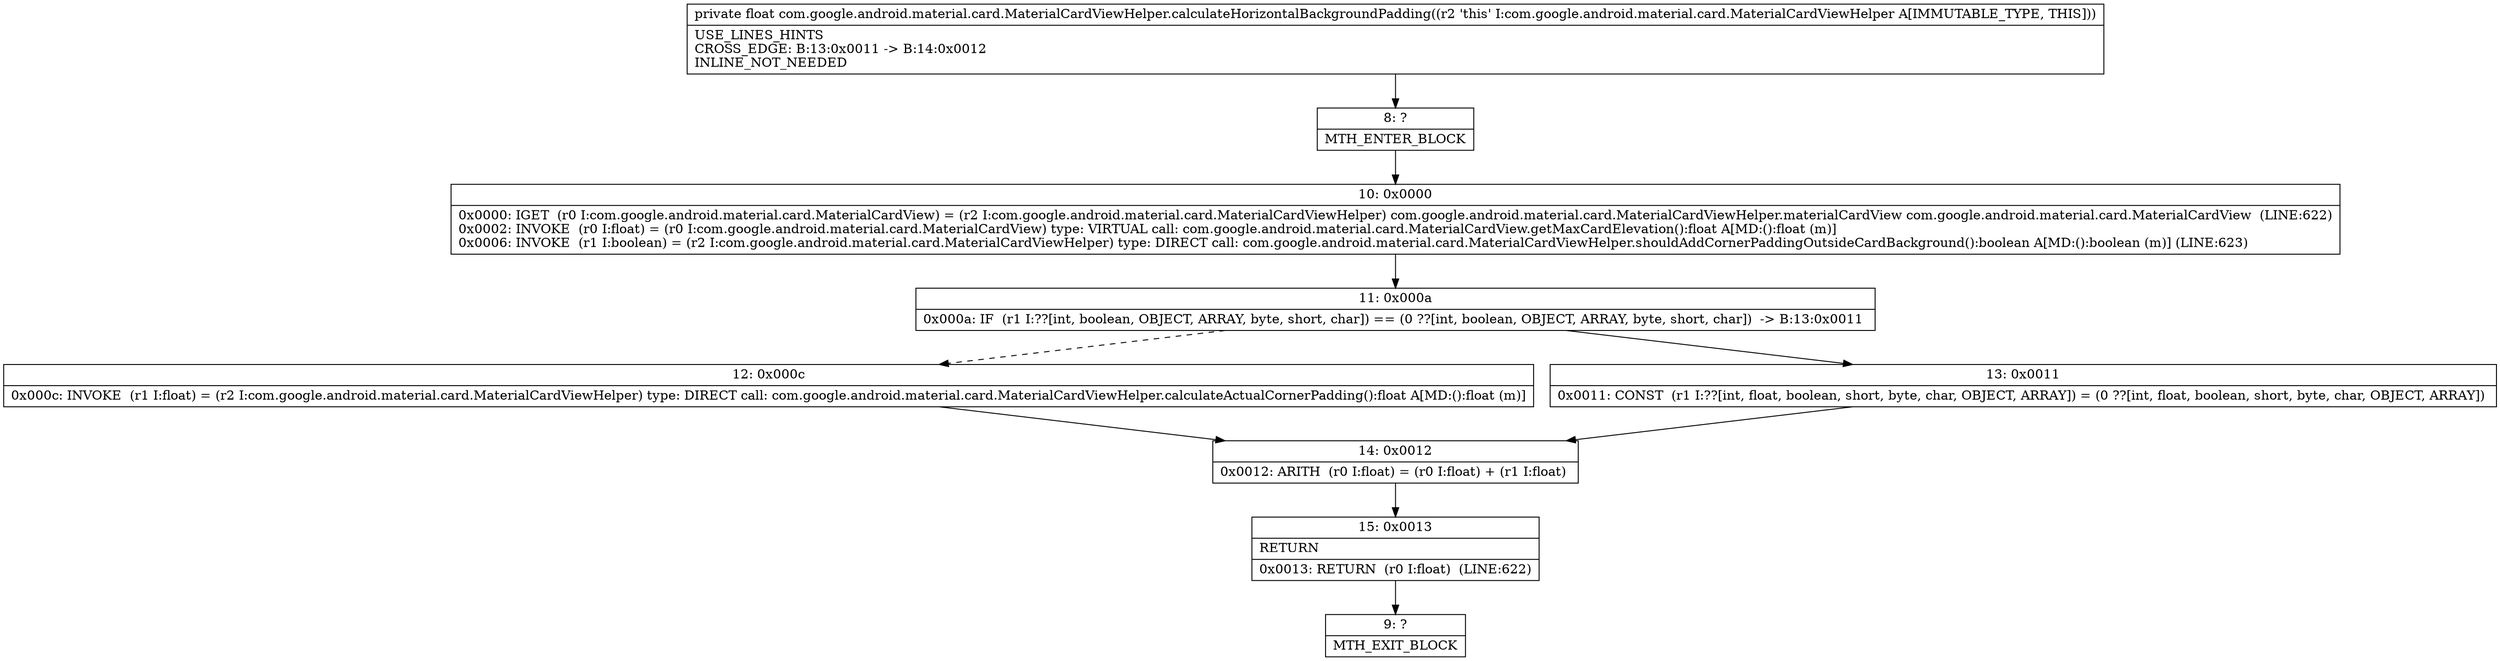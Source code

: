 digraph "CFG forcom.google.android.material.card.MaterialCardViewHelper.calculateHorizontalBackgroundPadding()F" {
Node_8 [shape=record,label="{8\:\ ?|MTH_ENTER_BLOCK\l}"];
Node_10 [shape=record,label="{10\:\ 0x0000|0x0000: IGET  (r0 I:com.google.android.material.card.MaterialCardView) = (r2 I:com.google.android.material.card.MaterialCardViewHelper) com.google.android.material.card.MaterialCardViewHelper.materialCardView com.google.android.material.card.MaterialCardView  (LINE:622)\l0x0002: INVOKE  (r0 I:float) = (r0 I:com.google.android.material.card.MaterialCardView) type: VIRTUAL call: com.google.android.material.card.MaterialCardView.getMaxCardElevation():float A[MD:():float (m)]\l0x0006: INVOKE  (r1 I:boolean) = (r2 I:com.google.android.material.card.MaterialCardViewHelper) type: DIRECT call: com.google.android.material.card.MaterialCardViewHelper.shouldAddCornerPaddingOutsideCardBackground():boolean A[MD:():boolean (m)] (LINE:623)\l}"];
Node_11 [shape=record,label="{11\:\ 0x000a|0x000a: IF  (r1 I:??[int, boolean, OBJECT, ARRAY, byte, short, char]) == (0 ??[int, boolean, OBJECT, ARRAY, byte, short, char])  \-\> B:13:0x0011 \l}"];
Node_12 [shape=record,label="{12\:\ 0x000c|0x000c: INVOKE  (r1 I:float) = (r2 I:com.google.android.material.card.MaterialCardViewHelper) type: DIRECT call: com.google.android.material.card.MaterialCardViewHelper.calculateActualCornerPadding():float A[MD:():float (m)]\l}"];
Node_14 [shape=record,label="{14\:\ 0x0012|0x0012: ARITH  (r0 I:float) = (r0 I:float) + (r1 I:float) \l}"];
Node_15 [shape=record,label="{15\:\ 0x0013|RETURN\l|0x0013: RETURN  (r0 I:float)  (LINE:622)\l}"];
Node_9 [shape=record,label="{9\:\ ?|MTH_EXIT_BLOCK\l}"];
Node_13 [shape=record,label="{13\:\ 0x0011|0x0011: CONST  (r1 I:??[int, float, boolean, short, byte, char, OBJECT, ARRAY]) = (0 ??[int, float, boolean, short, byte, char, OBJECT, ARRAY]) \l}"];
MethodNode[shape=record,label="{private float com.google.android.material.card.MaterialCardViewHelper.calculateHorizontalBackgroundPadding((r2 'this' I:com.google.android.material.card.MaterialCardViewHelper A[IMMUTABLE_TYPE, THIS]))  | USE_LINES_HINTS\lCROSS_EDGE: B:13:0x0011 \-\> B:14:0x0012\lINLINE_NOT_NEEDED\l}"];
MethodNode -> Node_8;Node_8 -> Node_10;
Node_10 -> Node_11;
Node_11 -> Node_12[style=dashed];
Node_11 -> Node_13;
Node_12 -> Node_14;
Node_14 -> Node_15;
Node_15 -> Node_9;
Node_13 -> Node_14;
}

